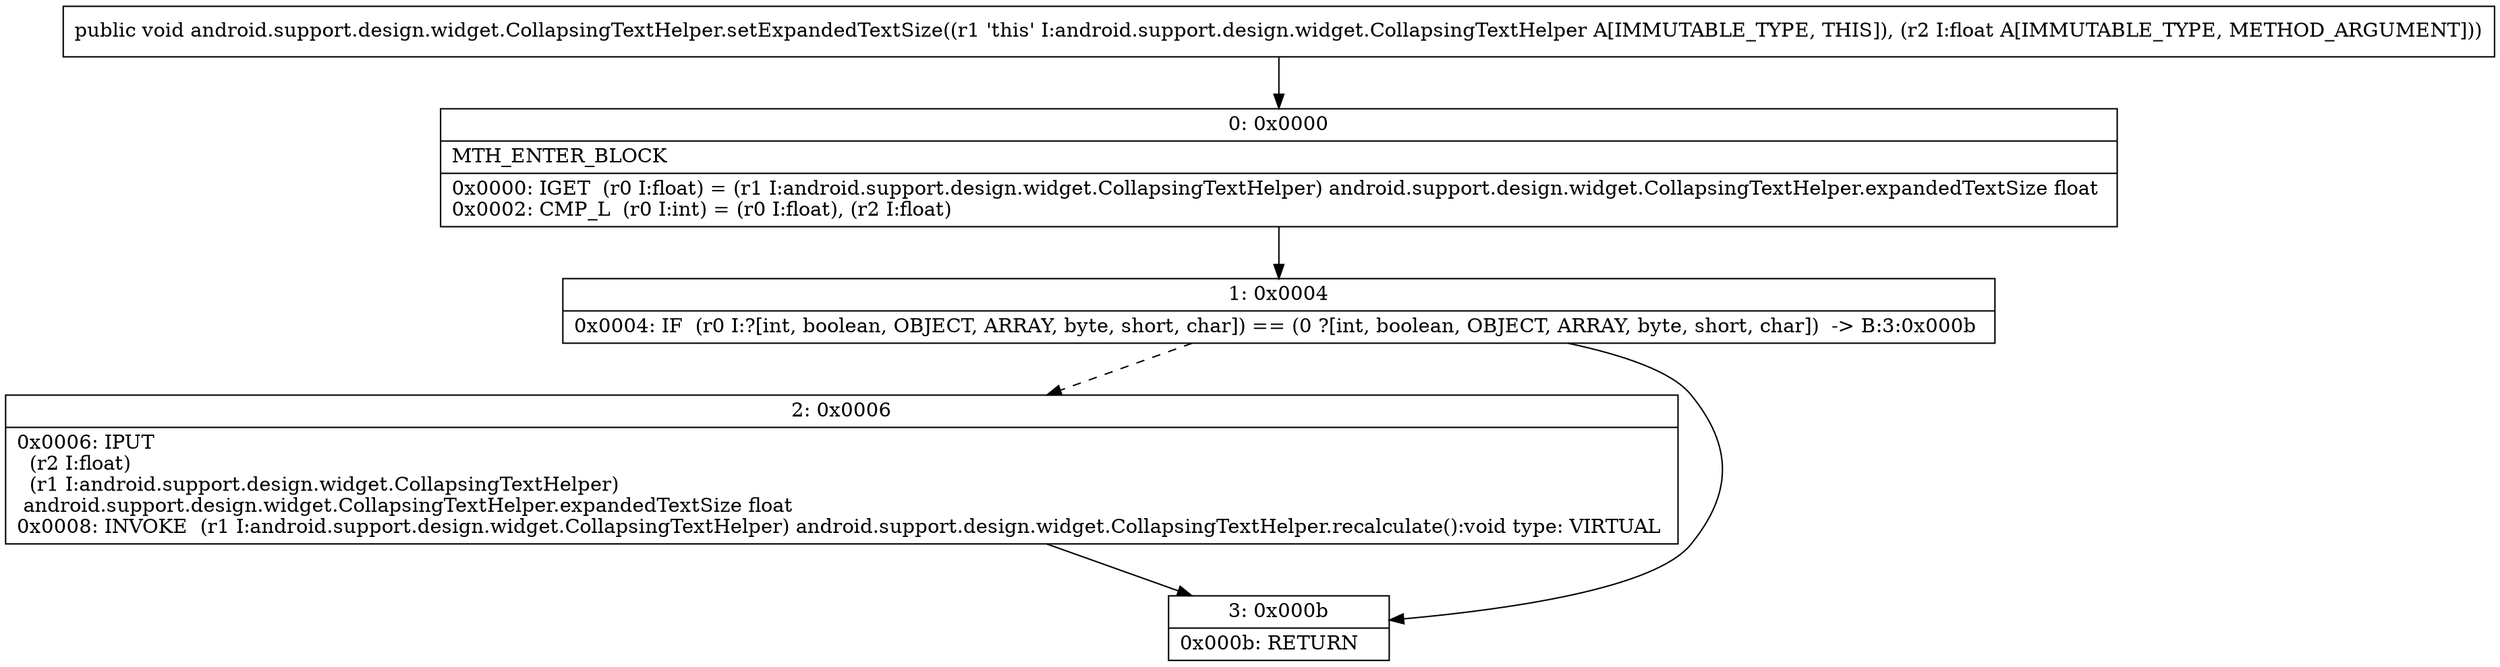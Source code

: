 digraph "CFG forandroid.support.design.widget.CollapsingTextHelper.setExpandedTextSize(F)V" {
Node_0 [shape=record,label="{0\:\ 0x0000|MTH_ENTER_BLOCK\l|0x0000: IGET  (r0 I:float) = (r1 I:android.support.design.widget.CollapsingTextHelper) android.support.design.widget.CollapsingTextHelper.expandedTextSize float \l0x0002: CMP_L  (r0 I:int) = (r0 I:float), (r2 I:float) \l}"];
Node_1 [shape=record,label="{1\:\ 0x0004|0x0004: IF  (r0 I:?[int, boolean, OBJECT, ARRAY, byte, short, char]) == (0 ?[int, boolean, OBJECT, ARRAY, byte, short, char])  \-\> B:3:0x000b \l}"];
Node_2 [shape=record,label="{2\:\ 0x0006|0x0006: IPUT  \l  (r2 I:float)\l  (r1 I:android.support.design.widget.CollapsingTextHelper)\l android.support.design.widget.CollapsingTextHelper.expandedTextSize float \l0x0008: INVOKE  (r1 I:android.support.design.widget.CollapsingTextHelper) android.support.design.widget.CollapsingTextHelper.recalculate():void type: VIRTUAL \l}"];
Node_3 [shape=record,label="{3\:\ 0x000b|0x000b: RETURN   \l}"];
MethodNode[shape=record,label="{public void android.support.design.widget.CollapsingTextHelper.setExpandedTextSize((r1 'this' I:android.support.design.widget.CollapsingTextHelper A[IMMUTABLE_TYPE, THIS]), (r2 I:float A[IMMUTABLE_TYPE, METHOD_ARGUMENT])) }"];
MethodNode -> Node_0;
Node_0 -> Node_1;
Node_1 -> Node_2[style=dashed];
Node_1 -> Node_3;
Node_2 -> Node_3;
}

